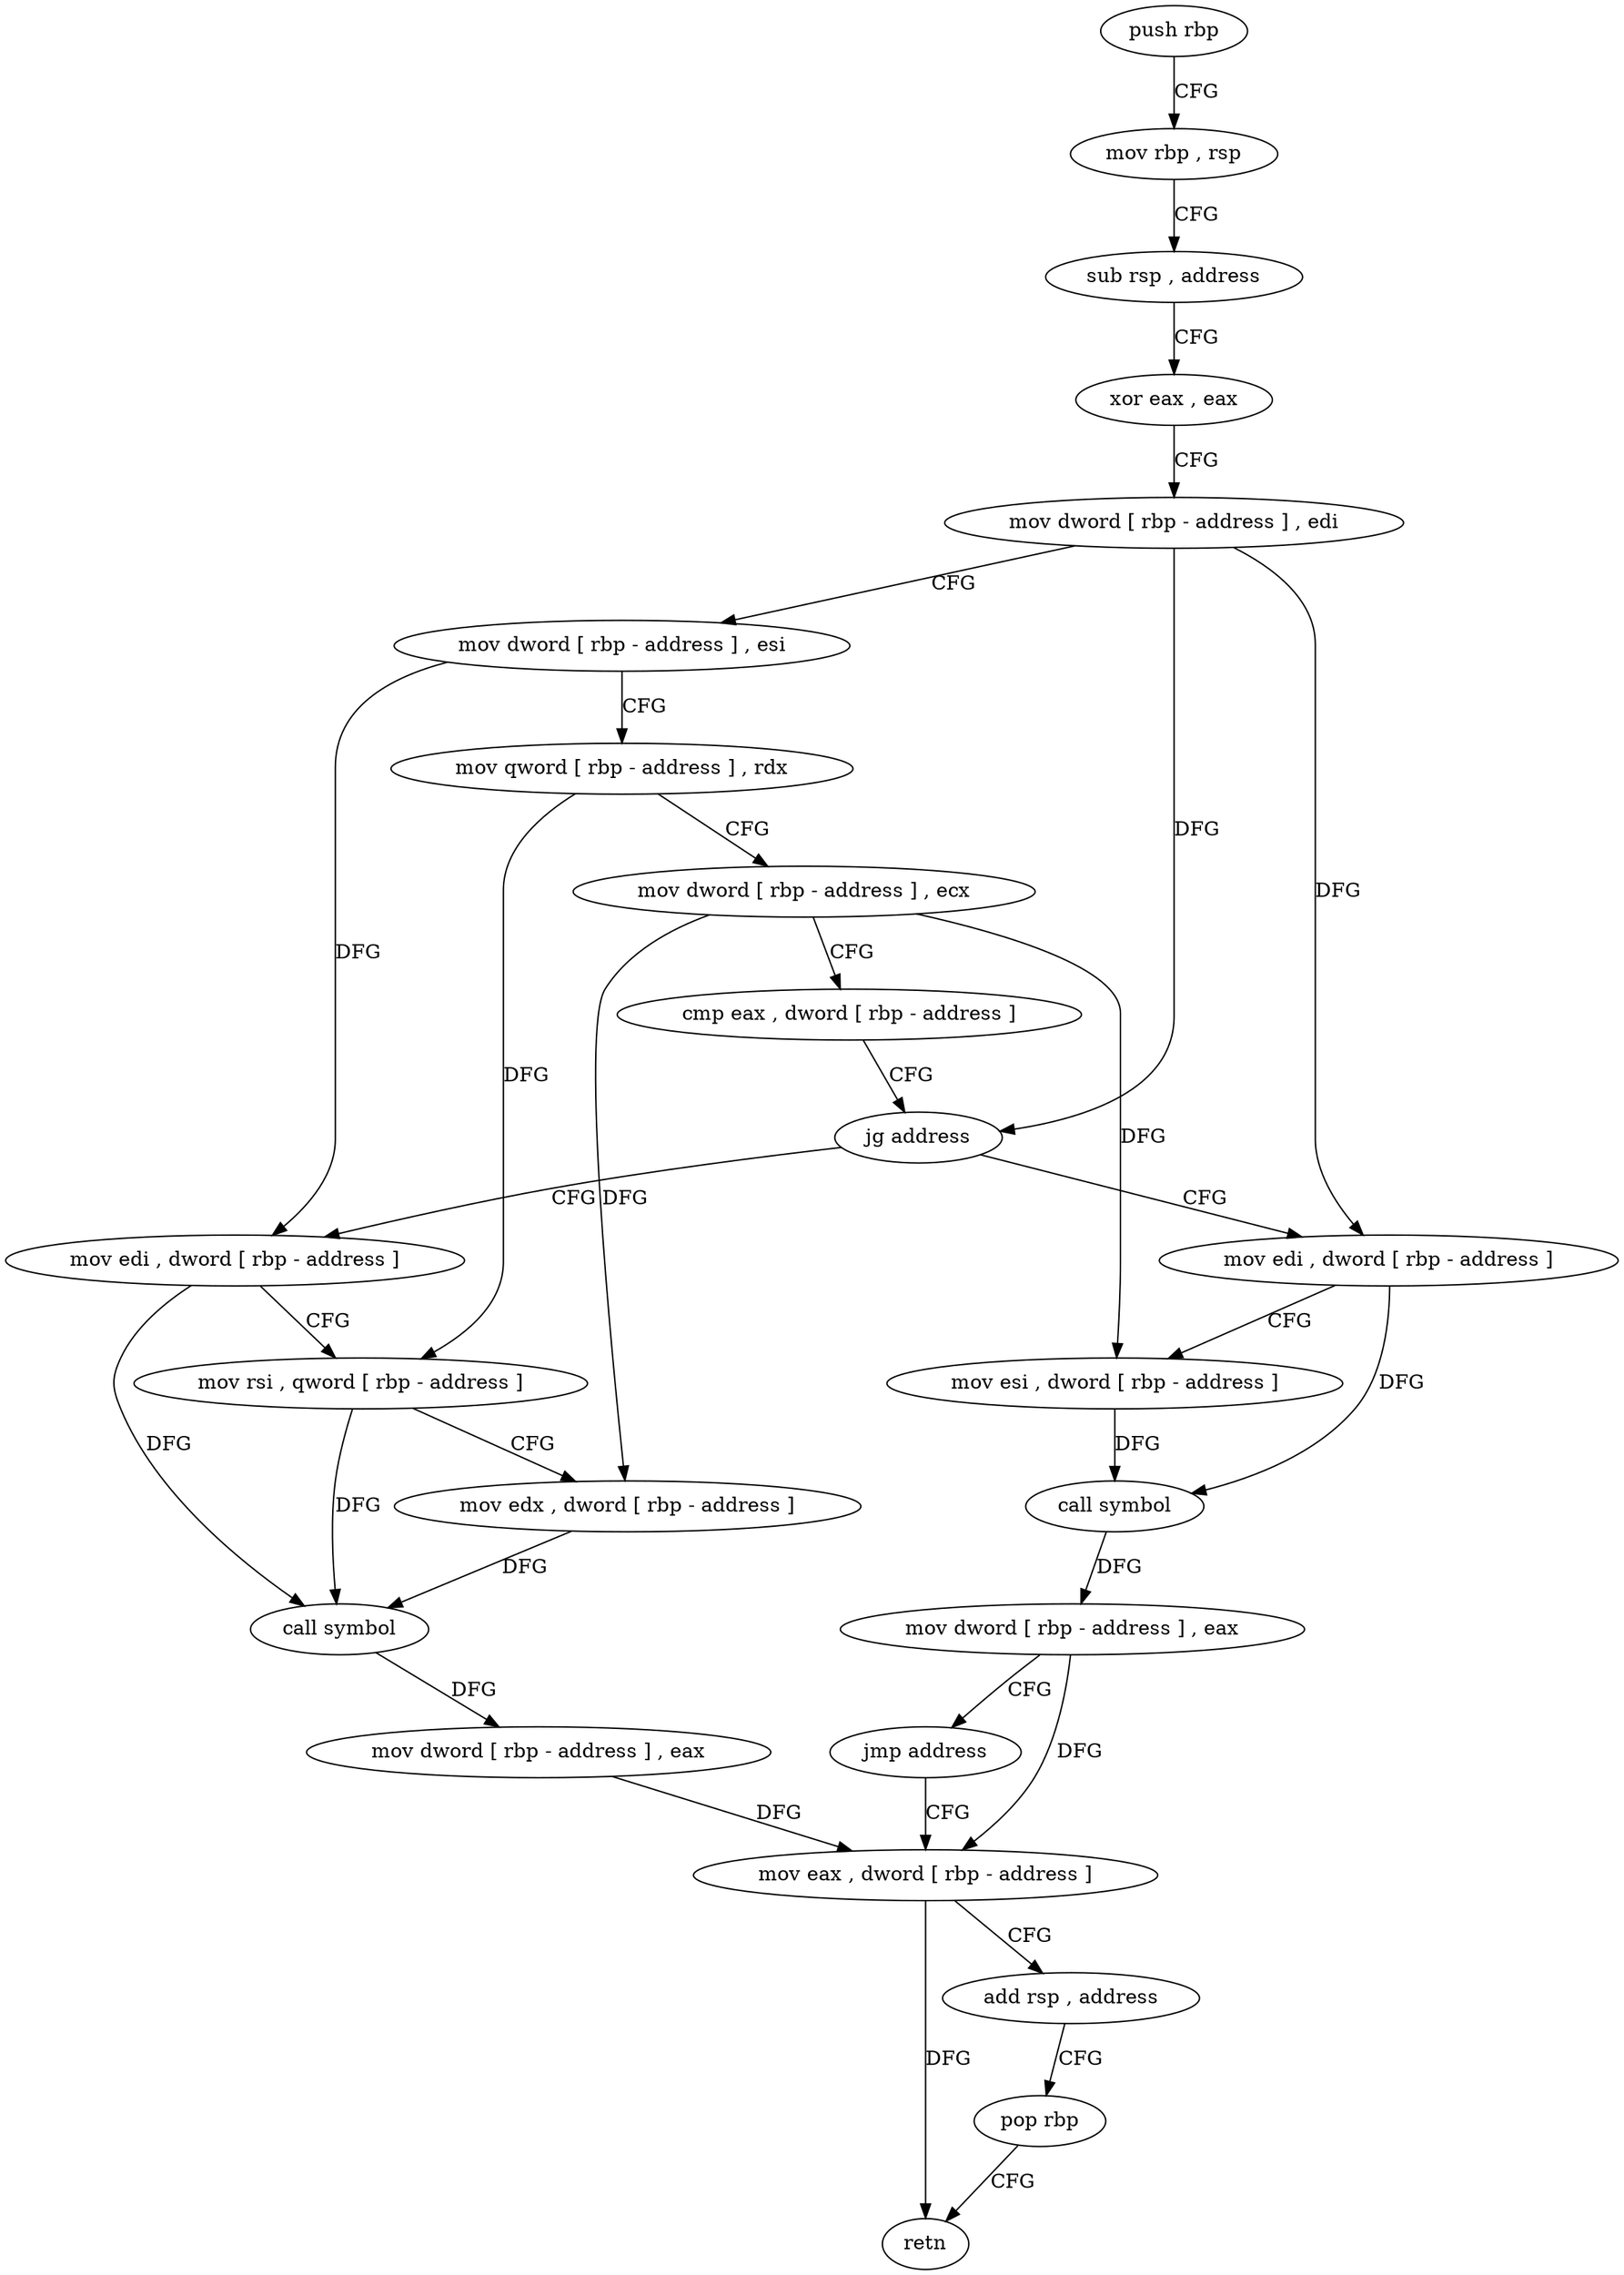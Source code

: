 digraph "func" {
"4238976" [label = "push rbp" ]
"4238977" [label = "mov rbp , rsp" ]
"4238980" [label = "sub rsp , address" ]
"4238984" [label = "xor eax , eax" ]
"4238986" [label = "mov dword [ rbp - address ] , edi" ]
"4238989" [label = "mov dword [ rbp - address ] , esi" ]
"4238992" [label = "mov qword [ rbp - address ] , rdx" ]
"4238996" [label = "mov dword [ rbp - address ] , ecx" ]
"4238999" [label = "cmp eax , dword [ rbp - address ]" ]
"4239002" [label = "jg address" ]
"4239027" [label = "mov edi , dword [ rbp - address ]" ]
"4239008" [label = "mov edi , dword [ rbp - address ]" ]
"4239030" [label = "mov rsi , qword [ rbp - address ]" ]
"4239034" [label = "mov edx , dword [ rbp - address ]" ]
"4239037" [label = "call symbol" ]
"4239042" [label = "mov dword [ rbp - address ] , eax" ]
"4239045" [label = "mov eax , dword [ rbp - address ]" ]
"4239011" [label = "mov esi , dword [ rbp - address ]" ]
"4239014" [label = "call symbol" ]
"4239019" [label = "mov dword [ rbp - address ] , eax" ]
"4239022" [label = "jmp address" ]
"4239048" [label = "add rsp , address" ]
"4239052" [label = "pop rbp" ]
"4239053" [label = "retn" ]
"4238976" -> "4238977" [ label = "CFG" ]
"4238977" -> "4238980" [ label = "CFG" ]
"4238980" -> "4238984" [ label = "CFG" ]
"4238984" -> "4238986" [ label = "CFG" ]
"4238986" -> "4238989" [ label = "CFG" ]
"4238986" -> "4239002" [ label = "DFG" ]
"4238986" -> "4239008" [ label = "DFG" ]
"4238989" -> "4238992" [ label = "CFG" ]
"4238989" -> "4239027" [ label = "DFG" ]
"4238992" -> "4238996" [ label = "CFG" ]
"4238992" -> "4239030" [ label = "DFG" ]
"4238996" -> "4238999" [ label = "CFG" ]
"4238996" -> "4239034" [ label = "DFG" ]
"4238996" -> "4239011" [ label = "DFG" ]
"4238999" -> "4239002" [ label = "CFG" ]
"4239002" -> "4239027" [ label = "CFG" ]
"4239002" -> "4239008" [ label = "CFG" ]
"4239027" -> "4239030" [ label = "CFG" ]
"4239027" -> "4239037" [ label = "DFG" ]
"4239008" -> "4239011" [ label = "CFG" ]
"4239008" -> "4239014" [ label = "DFG" ]
"4239030" -> "4239034" [ label = "CFG" ]
"4239030" -> "4239037" [ label = "DFG" ]
"4239034" -> "4239037" [ label = "DFG" ]
"4239037" -> "4239042" [ label = "DFG" ]
"4239042" -> "4239045" [ label = "DFG" ]
"4239045" -> "4239048" [ label = "CFG" ]
"4239045" -> "4239053" [ label = "DFG" ]
"4239011" -> "4239014" [ label = "DFG" ]
"4239014" -> "4239019" [ label = "DFG" ]
"4239019" -> "4239022" [ label = "CFG" ]
"4239019" -> "4239045" [ label = "DFG" ]
"4239022" -> "4239045" [ label = "CFG" ]
"4239048" -> "4239052" [ label = "CFG" ]
"4239052" -> "4239053" [ label = "CFG" ]
}

